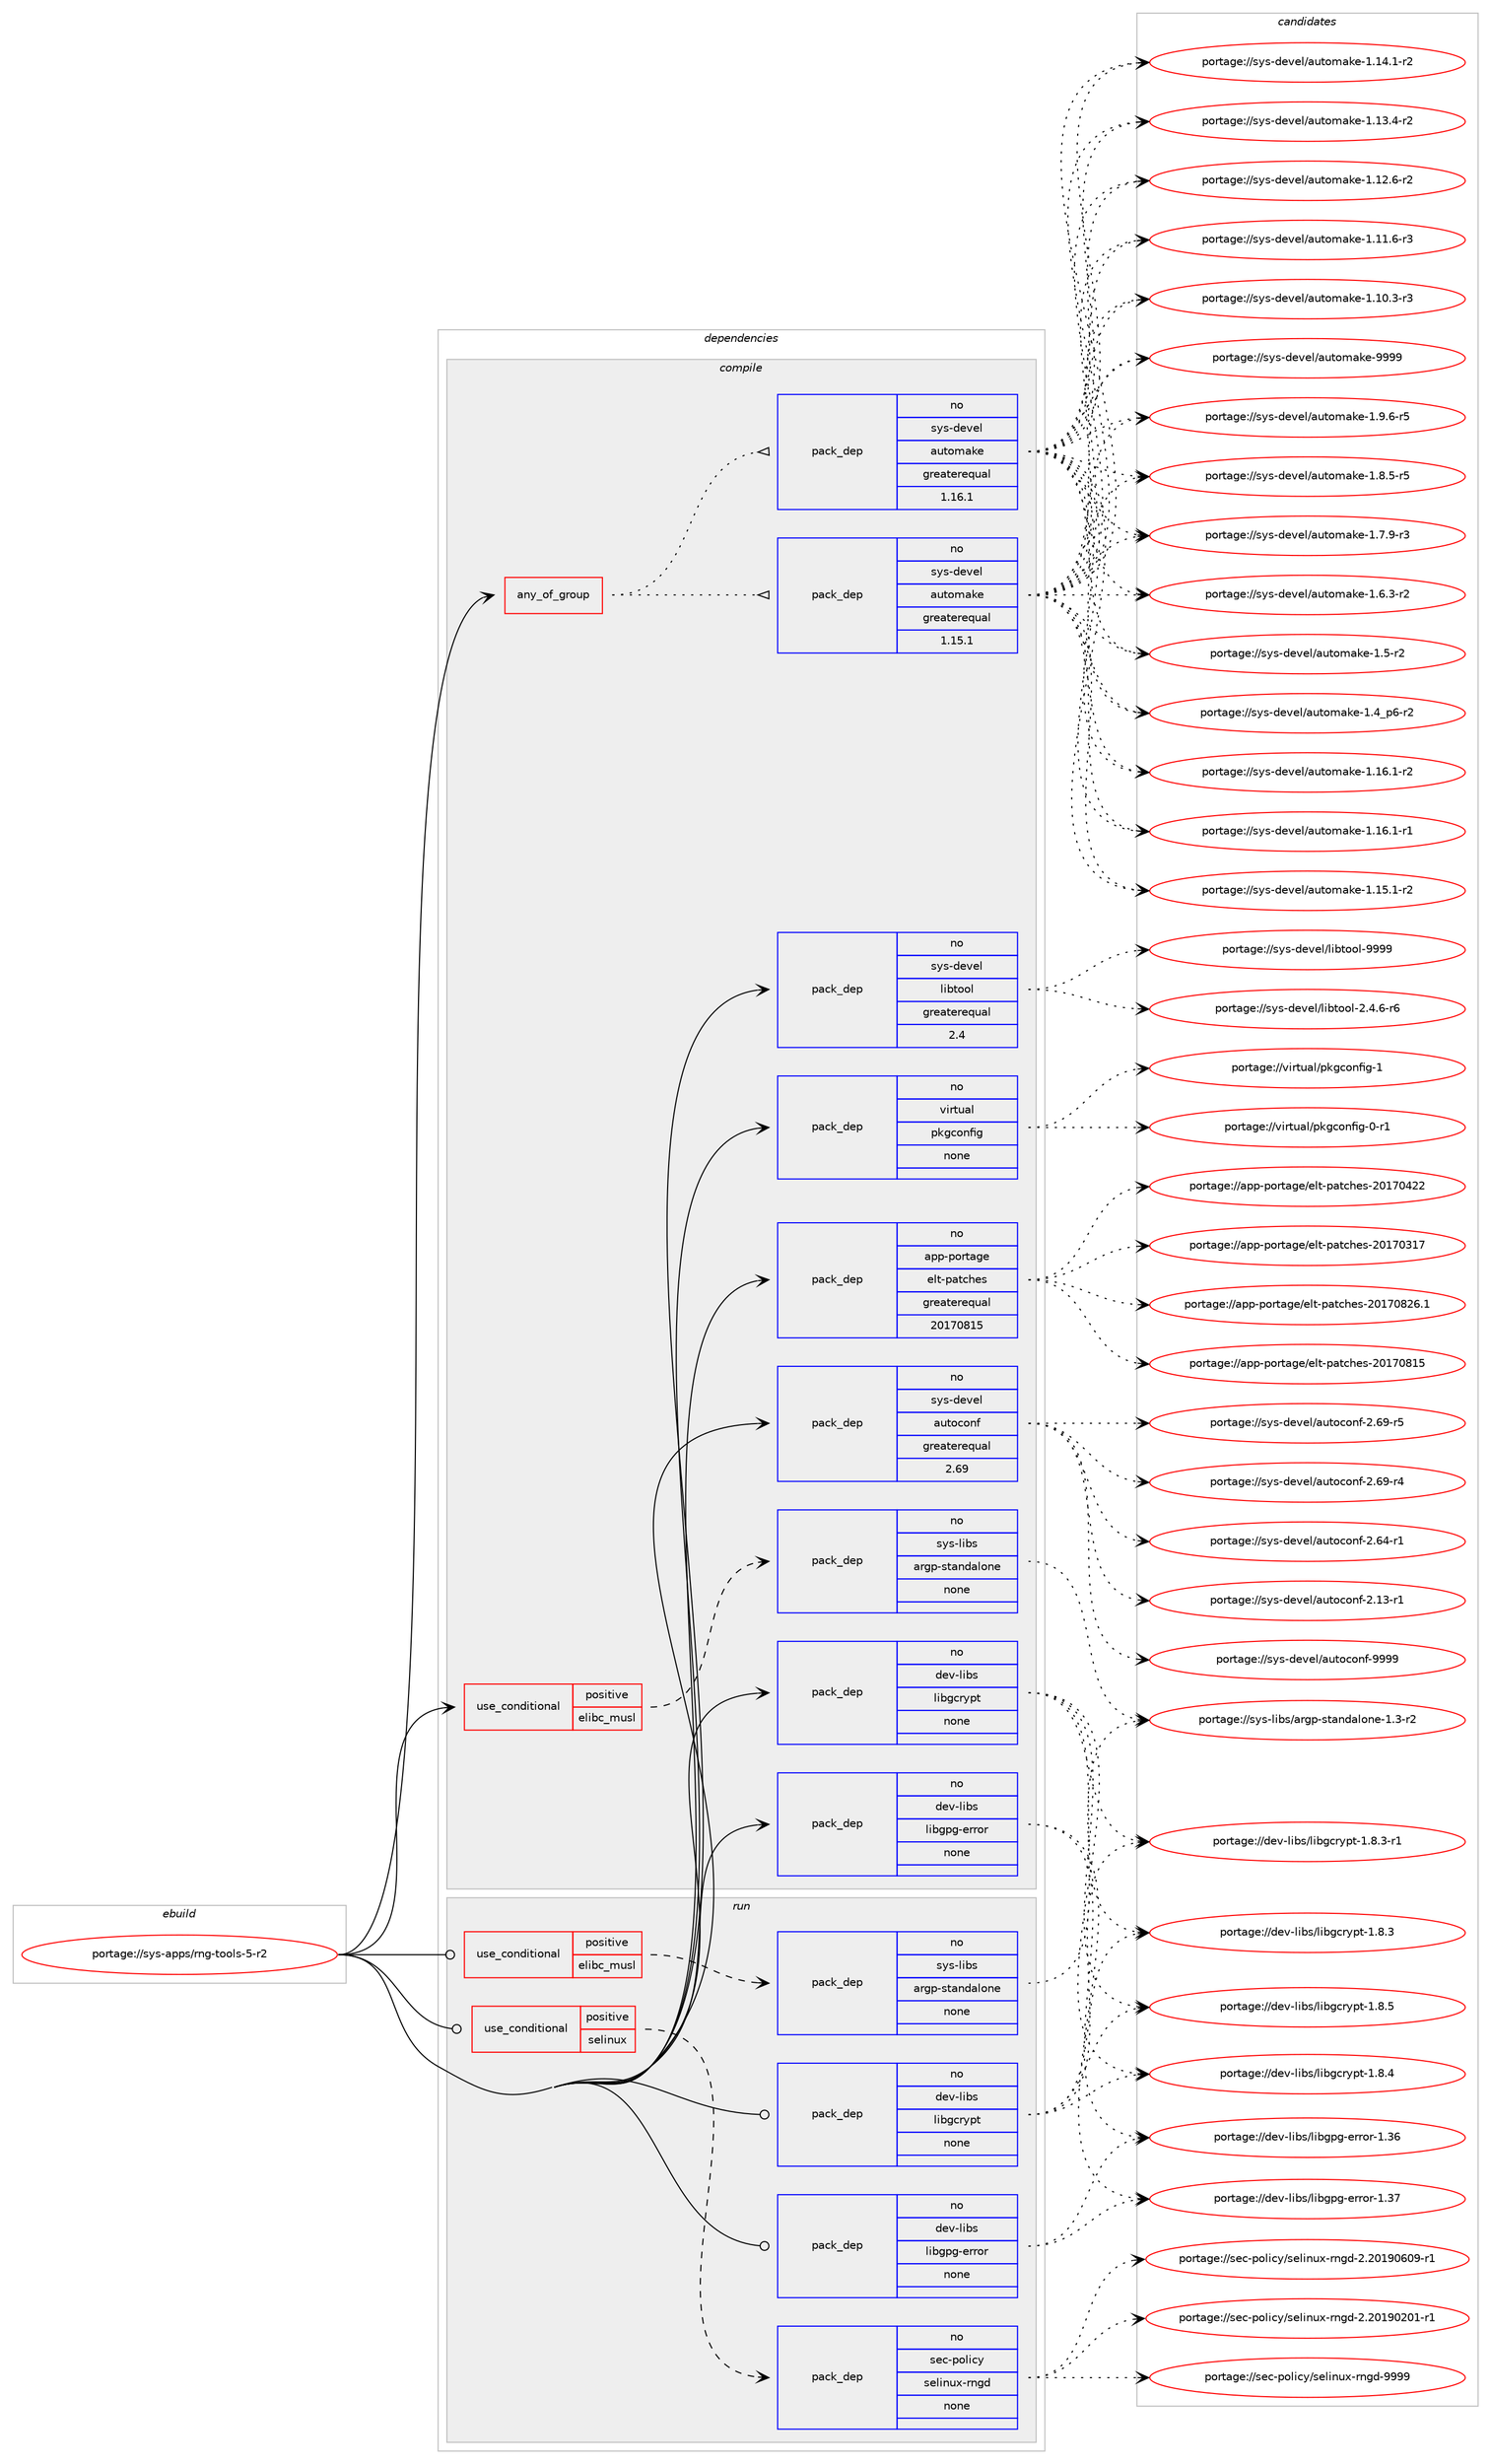 digraph prolog {

# *************
# Graph options
# *************

newrank=true;
concentrate=true;
compound=true;
graph [rankdir=LR,fontname=Helvetica,fontsize=10,ranksep=1.5];#, ranksep=2.5, nodesep=0.2];
edge  [arrowhead=vee];
node  [fontname=Helvetica,fontsize=10];

# **********
# The ebuild
# **********

subgraph cluster_leftcol {
color=gray;
rank=same;
label=<<i>ebuild</i>>;
id [label="portage://sys-apps/rng-tools-5-r2", color=red, width=4, href="../sys-apps/rng-tools-5-r2.svg"];
}

# ****************
# The dependencies
# ****************

subgraph cluster_midcol {
color=gray;
label=<<i>dependencies</i>>;
subgraph cluster_compile {
fillcolor="#eeeeee";
style=filled;
label=<<i>compile</i>>;
subgraph any881 {
dependency38004 [label=<<TABLE BORDER="0" CELLBORDER="1" CELLSPACING="0" CELLPADDING="4"><TR><TD CELLPADDING="10">any_of_group</TD></TR></TABLE>>, shape=none, color=red];subgraph pack29305 {
dependency38005 [label=<<TABLE BORDER="0" CELLBORDER="1" CELLSPACING="0" CELLPADDING="4" WIDTH="220"><TR><TD ROWSPAN="6" CELLPADDING="30">pack_dep</TD></TR><TR><TD WIDTH="110">no</TD></TR><TR><TD>sys-devel</TD></TR><TR><TD>automake</TD></TR><TR><TD>greaterequal</TD></TR><TR><TD>1.16.1</TD></TR></TABLE>>, shape=none, color=blue];
}
dependency38004:e -> dependency38005:w [weight=20,style="dotted",arrowhead="oinv"];
subgraph pack29306 {
dependency38006 [label=<<TABLE BORDER="0" CELLBORDER="1" CELLSPACING="0" CELLPADDING="4" WIDTH="220"><TR><TD ROWSPAN="6" CELLPADDING="30">pack_dep</TD></TR><TR><TD WIDTH="110">no</TD></TR><TR><TD>sys-devel</TD></TR><TR><TD>automake</TD></TR><TR><TD>greaterequal</TD></TR><TR><TD>1.15.1</TD></TR></TABLE>>, shape=none, color=blue];
}
dependency38004:e -> dependency38006:w [weight=20,style="dotted",arrowhead="oinv"];
}
id:e -> dependency38004:w [weight=20,style="solid",arrowhead="vee"];
subgraph cond7775 {
dependency38007 [label=<<TABLE BORDER="0" CELLBORDER="1" CELLSPACING="0" CELLPADDING="4"><TR><TD ROWSPAN="3" CELLPADDING="10">use_conditional</TD></TR><TR><TD>positive</TD></TR><TR><TD>elibc_musl</TD></TR></TABLE>>, shape=none, color=red];
subgraph pack29307 {
dependency38008 [label=<<TABLE BORDER="0" CELLBORDER="1" CELLSPACING="0" CELLPADDING="4" WIDTH="220"><TR><TD ROWSPAN="6" CELLPADDING="30">pack_dep</TD></TR><TR><TD WIDTH="110">no</TD></TR><TR><TD>sys-libs</TD></TR><TR><TD>argp-standalone</TD></TR><TR><TD>none</TD></TR><TR><TD></TD></TR></TABLE>>, shape=none, color=blue];
}
dependency38007:e -> dependency38008:w [weight=20,style="dashed",arrowhead="vee"];
}
id:e -> dependency38007:w [weight=20,style="solid",arrowhead="vee"];
subgraph pack29308 {
dependency38009 [label=<<TABLE BORDER="0" CELLBORDER="1" CELLSPACING="0" CELLPADDING="4" WIDTH="220"><TR><TD ROWSPAN="6" CELLPADDING="30">pack_dep</TD></TR><TR><TD WIDTH="110">no</TD></TR><TR><TD>app-portage</TD></TR><TR><TD>elt-patches</TD></TR><TR><TD>greaterequal</TD></TR><TR><TD>20170815</TD></TR></TABLE>>, shape=none, color=blue];
}
id:e -> dependency38009:w [weight=20,style="solid",arrowhead="vee"];
subgraph pack29309 {
dependency38010 [label=<<TABLE BORDER="0" CELLBORDER="1" CELLSPACING="0" CELLPADDING="4" WIDTH="220"><TR><TD ROWSPAN="6" CELLPADDING="30">pack_dep</TD></TR><TR><TD WIDTH="110">no</TD></TR><TR><TD>dev-libs</TD></TR><TR><TD>libgcrypt</TD></TR><TR><TD>none</TD></TR><TR><TD></TD></TR></TABLE>>, shape=none, color=blue];
}
id:e -> dependency38010:w [weight=20,style="solid",arrowhead="vee"];
subgraph pack29310 {
dependency38011 [label=<<TABLE BORDER="0" CELLBORDER="1" CELLSPACING="0" CELLPADDING="4" WIDTH="220"><TR><TD ROWSPAN="6" CELLPADDING="30">pack_dep</TD></TR><TR><TD WIDTH="110">no</TD></TR><TR><TD>dev-libs</TD></TR><TR><TD>libgpg-error</TD></TR><TR><TD>none</TD></TR><TR><TD></TD></TR></TABLE>>, shape=none, color=blue];
}
id:e -> dependency38011:w [weight=20,style="solid",arrowhead="vee"];
subgraph pack29311 {
dependency38012 [label=<<TABLE BORDER="0" CELLBORDER="1" CELLSPACING="0" CELLPADDING="4" WIDTH="220"><TR><TD ROWSPAN="6" CELLPADDING="30">pack_dep</TD></TR><TR><TD WIDTH="110">no</TD></TR><TR><TD>sys-devel</TD></TR><TR><TD>autoconf</TD></TR><TR><TD>greaterequal</TD></TR><TR><TD>2.69</TD></TR></TABLE>>, shape=none, color=blue];
}
id:e -> dependency38012:w [weight=20,style="solid",arrowhead="vee"];
subgraph pack29312 {
dependency38013 [label=<<TABLE BORDER="0" CELLBORDER="1" CELLSPACING="0" CELLPADDING="4" WIDTH="220"><TR><TD ROWSPAN="6" CELLPADDING="30">pack_dep</TD></TR><TR><TD WIDTH="110">no</TD></TR><TR><TD>sys-devel</TD></TR><TR><TD>libtool</TD></TR><TR><TD>greaterequal</TD></TR><TR><TD>2.4</TD></TR></TABLE>>, shape=none, color=blue];
}
id:e -> dependency38013:w [weight=20,style="solid",arrowhead="vee"];
subgraph pack29313 {
dependency38014 [label=<<TABLE BORDER="0" CELLBORDER="1" CELLSPACING="0" CELLPADDING="4" WIDTH="220"><TR><TD ROWSPAN="6" CELLPADDING="30">pack_dep</TD></TR><TR><TD WIDTH="110">no</TD></TR><TR><TD>virtual</TD></TR><TR><TD>pkgconfig</TD></TR><TR><TD>none</TD></TR><TR><TD></TD></TR></TABLE>>, shape=none, color=blue];
}
id:e -> dependency38014:w [weight=20,style="solid",arrowhead="vee"];
}
subgraph cluster_compileandrun {
fillcolor="#eeeeee";
style=filled;
label=<<i>compile and run</i>>;
}
subgraph cluster_run {
fillcolor="#eeeeee";
style=filled;
label=<<i>run</i>>;
subgraph cond7776 {
dependency38015 [label=<<TABLE BORDER="0" CELLBORDER="1" CELLSPACING="0" CELLPADDING="4"><TR><TD ROWSPAN="3" CELLPADDING="10">use_conditional</TD></TR><TR><TD>positive</TD></TR><TR><TD>elibc_musl</TD></TR></TABLE>>, shape=none, color=red];
subgraph pack29314 {
dependency38016 [label=<<TABLE BORDER="0" CELLBORDER="1" CELLSPACING="0" CELLPADDING="4" WIDTH="220"><TR><TD ROWSPAN="6" CELLPADDING="30">pack_dep</TD></TR><TR><TD WIDTH="110">no</TD></TR><TR><TD>sys-libs</TD></TR><TR><TD>argp-standalone</TD></TR><TR><TD>none</TD></TR><TR><TD></TD></TR></TABLE>>, shape=none, color=blue];
}
dependency38015:e -> dependency38016:w [weight=20,style="dashed",arrowhead="vee"];
}
id:e -> dependency38015:w [weight=20,style="solid",arrowhead="odot"];
subgraph cond7777 {
dependency38017 [label=<<TABLE BORDER="0" CELLBORDER="1" CELLSPACING="0" CELLPADDING="4"><TR><TD ROWSPAN="3" CELLPADDING="10">use_conditional</TD></TR><TR><TD>positive</TD></TR><TR><TD>selinux</TD></TR></TABLE>>, shape=none, color=red];
subgraph pack29315 {
dependency38018 [label=<<TABLE BORDER="0" CELLBORDER="1" CELLSPACING="0" CELLPADDING="4" WIDTH="220"><TR><TD ROWSPAN="6" CELLPADDING="30">pack_dep</TD></TR><TR><TD WIDTH="110">no</TD></TR><TR><TD>sec-policy</TD></TR><TR><TD>selinux-rngd</TD></TR><TR><TD>none</TD></TR><TR><TD></TD></TR></TABLE>>, shape=none, color=blue];
}
dependency38017:e -> dependency38018:w [weight=20,style="dashed",arrowhead="vee"];
}
id:e -> dependency38017:w [weight=20,style="solid",arrowhead="odot"];
subgraph pack29316 {
dependency38019 [label=<<TABLE BORDER="0" CELLBORDER="1" CELLSPACING="0" CELLPADDING="4" WIDTH="220"><TR><TD ROWSPAN="6" CELLPADDING="30">pack_dep</TD></TR><TR><TD WIDTH="110">no</TD></TR><TR><TD>dev-libs</TD></TR><TR><TD>libgcrypt</TD></TR><TR><TD>none</TD></TR><TR><TD></TD></TR></TABLE>>, shape=none, color=blue];
}
id:e -> dependency38019:w [weight=20,style="solid",arrowhead="odot"];
subgraph pack29317 {
dependency38020 [label=<<TABLE BORDER="0" CELLBORDER="1" CELLSPACING="0" CELLPADDING="4" WIDTH="220"><TR><TD ROWSPAN="6" CELLPADDING="30">pack_dep</TD></TR><TR><TD WIDTH="110">no</TD></TR><TR><TD>dev-libs</TD></TR><TR><TD>libgpg-error</TD></TR><TR><TD>none</TD></TR><TR><TD></TD></TR></TABLE>>, shape=none, color=blue];
}
id:e -> dependency38020:w [weight=20,style="solid",arrowhead="odot"];
}
}

# **************
# The candidates
# **************

subgraph cluster_choices {
rank=same;
color=gray;
label=<<i>candidates</i>>;

subgraph choice29305 {
color=black;
nodesep=1;
choice115121115451001011181011084797117116111109971071014557575757 [label="portage://sys-devel/automake-9999", color=red, width=4,href="../sys-devel/automake-9999.svg"];
choice115121115451001011181011084797117116111109971071014549465746544511453 [label="portage://sys-devel/automake-1.9.6-r5", color=red, width=4,href="../sys-devel/automake-1.9.6-r5.svg"];
choice115121115451001011181011084797117116111109971071014549465646534511453 [label="portage://sys-devel/automake-1.8.5-r5", color=red, width=4,href="../sys-devel/automake-1.8.5-r5.svg"];
choice115121115451001011181011084797117116111109971071014549465546574511451 [label="portage://sys-devel/automake-1.7.9-r3", color=red, width=4,href="../sys-devel/automake-1.7.9-r3.svg"];
choice115121115451001011181011084797117116111109971071014549465446514511450 [label="portage://sys-devel/automake-1.6.3-r2", color=red, width=4,href="../sys-devel/automake-1.6.3-r2.svg"];
choice11512111545100101118101108479711711611110997107101454946534511450 [label="portage://sys-devel/automake-1.5-r2", color=red, width=4,href="../sys-devel/automake-1.5-r2.svg"];
choice115121115451001011181011084797117116111109971071014549465295112544511450 [label="portage://sys-devel/automake-1.4_p6-r2", color=red, width=4,href="../sys-devel/automake-1.4_p6-r2.svg"];
choice11512111545100101118101108479711711611110997107101454946495446494511450 [label="portage://sys-devel/automake-1.16.1-r2", color=red, width=4,href="../sys-devel/automake-1.16.1-r2.svg"];
choice11512111545100101118101108479711711611110997107101454946495446494511449 [label="portage://sys-devel/automake-1.16.1-r1", color=red, width=4,href="../sys-devel/automake-1.16.1-r1.svg"];
choice11512111545100101118101108479711711611110997107101454946495346494511450 [label="portage://sys-devel/automake-1.15.1-r2", color=red, width=4,href="../sys-devel/automake-1.15.1-r2.svg"];
choice11512111545100101118101108479711711611110997107101454946495246494511450 [label="portage://sys-devel/automake-1.14.1-r2", color=red, width=4,href="../sys-devel/automake-1.14.1-r2.svg"];
choice11512111545100101118101108479711711611110997107101454946495146524511450 [label="portage://sys-devel/automake-1.13.4-r2", color=red, width=4,href="../sys-devel/automake-1.13.4-r2.svg"];
choice11512111545100101118101108479711711611110997107101454946495046544511450 [label="portage://sys-devel/automake-1.12.6-r2", color=red, width=4,href="../sys-devel/automake-1.12.6-r2.svg"];
choice11512111545100101118101108479711711611110997107101454946494946544511451 [label="portage://sys-devel/automake-1.11.6-r3", color=red, width=4,href="../sys-devel/automake-1.11.6-r3.svg"];
choice11512111545100101118101108479711711611110997107101454946494846514511451 [label="portage://sys-devel/automake-1.10.3-r3", color=red, width=4,href="../sys-devel/automake-1.10.3-r3.svg"];
dependency38005:e -> choice115121115451001011181011084797117116111109971071014557575757:w [style=dotted,weight="100"];
dependency38005:e -> choice115121115451001011181011084797117116111109971071014549465746544511453:w [style=dotted,weight="100"];
dependency38005:e -> choice115121115451001011181011084797117116111109971071014549465646534511453:w [style=dotted,weight="100"];
dependency38005:e -> choice115121115451001011181011084797117116111109971071014549465546574511451:w [style=dotted,weight="100"];
dependency38005:e -> choice115121115451001011181011084797117116111109971071014549465446514511450:w [style=dotted,weight="100"];
dependency38005:e -> choice11512111545100101118101108479711711611110997107101454946534511450:w [style=dotted,weight="100"];
dependency38005:e -> choice115121115451001011181011084797117116111109971071014549465295112544511450:w [style=dotted,weight="100"];
dependency38005:e -> choice11512111545100101118101108479711711611110997107101454946495446494511450:w [style=dotted,weight="100"];
dependency38005:e -> choice11512111545100101118101108479711711611110997107101454946495446494511449:w [style=dotted,weight="100"];
dependency38005:e -> choice11512111545100101118101108479711711611110997107101454946495346494511450:w [style=dotted,weight="100"];
dependency38005:e -> choice11512111545100101118101108479711711611110997107101454946495246494511450:w [style=dotted,weight="100"];
dependency38005:e -> choice11512111545100101118101108479711711611110997107101454946495146524511450:w [style=dotted,weight="100"];
dependency38005:e -> choice11512111545100101118101108479711711611110997107101454946495046544511450:w [style=dotted,weight="100"];
dependency38005:e -> choice11512111545100101118101108479711711611110997107101454946494946544511451:w [style=dotted,weight="100"];
dependency38005:e -> choice11512111545100101118101108479711711611110997107101454946494846514511451:w [style=dotted,weight="100"];
}
subgraph choice29306 {
color=black;
nodesep=1;
choice115121115451001011181011084797117116111109971071014557575757 [label="portage://sys-devel/automake-9999", color=red, width=4,href="../sys-devel/automake-9999.svg"];
choice115121115451001011181011084797117116111109971071014549465746544511453 [label="portage://sys-devel/automake-1.9.6-r5", color=red, width=4,href="../sys-devel/automake-1.9.6-r5.svg"];
choice115121115451001011181011084797117116111109971071014549465646534511453 [label="portage://sys-devel/automake-1.8.5-r5", color=red, width=4,href="../sys-devel/automake-1.8.5-r5.svg"];
choice115121115451001011181011084797117116111109971071014549465546574511451 [label="portage://sys-devel/automake-1.7.9-r3", color=red, width=4,href="../sys-devel/automake-1.7.9-r3.svg"];
choice115121115451001011181011084797117116111109971071014549465446514511450 [label="portage://sys-devel/automake-1.6.3-r2", color=red, width=4,href="../sys-devel/automake-1.6.3-r2.svg"];
choice11512111545100101118101108479711711611110997107101454946534511450 [label="portage://sys-devel/automake-1.5-r2", color=red, width=4,href="../sys-devel/automake-1.5-r2.svg"];
choice115121115451001011181011084797117116111109971071014549465295112544511450 [label="portage://sys-devel/automake-1.4_p6-r2", color=red, width=4,href="../sys-devel/automake-1.4_p6-r2.svg"];
choice11512111545100101118101108479711711611110997107101454946495446494511450 [label="portage://sys-devel/automake-1.16.1-r2", color=red, width=4,href="../sys-devel/automake-1.16.1-r2.svg"];
choice11512111545100101118101108479711711611110997107101454946495446494511449 [label="portage://sys-devel/automake-1.16.1-r1", color=red, width=4,href="../sys-devel/automake-1.16.1-r1.svg"];
choice11512111545100101118101108479711711611110997107101454946495346494511450 [label="portage://sys-devel/automake-1.15.1-r2", color=red, width=4,href="../sys-devel/automake-1.15.1-r2.svg"];
choice11512111545100101118101108479711711611110997107101454946495246494511450 [label="portage://sys-devel/automake-1.14.1-r2", color=red, width=4,href="../sys-devel/automake-1.14.1-r2.svg"];
choice11512111545100101118101108479711711611110997107101454946495146524511450 [label="portage://sys-devel/automake-1.13.4-r2", color=red, width=4,href="../sys-devel/automake-1.13.4-r2.svg"];
choice11512111545100101118101108479711711611110997107101454946495046544511450 [label="portage://sys-devel/automake-1.12.6-r2", color=red, width=4,href="../sys-devel/automake-1.12.6-r2.svg"];
choice11512111545100101118101108479711711611110997107101454946494946544511451 [label="portage://sys-devel/automake-1.11.6-r3", color=red, width=4,href="../sys-devel/automake-1.11.6-r3.svg"];
choice11512111545100101118101108479711711611110997107101454946494846514511451 [label="portage://sys-devel/automake-1.10.3-r3", color=red, width=4,href="../sys-devel/automake-1.10.3-r3.svg"];
dependency38006:e -> choice115121115451001011181011084797117116111109971071014557575757:w [style=dotted,weight="100"];
dependency38006:e -> choice115121115451001011181011084797117116111109971071014549465746544511453:w [style=dotted,weight="100"];
dependency38006:e -> choice115121115451001011181011084797117116111109971071014549465646534511453:w [style=dotted,weight="100"];
dependency38006:e -> choice115121115451001011181011084797117116111109971071014549465546574511451:w [style=dotted,weight="100"];
dependency38006:e -> choice115121115451001011181011084797117116111109971071014549465446514511450:w [style=dotted,weight="100"];
dependency38006:e -> choice11512111545100101118101108479711711611110997107101454946534511450:w [style=dotted,weight="100"];
dependency38006:e -> choice115121115451001011181011084797117116111109971071014549465295112544511450:w [style=dotted,weight="100"];
dependency38006:e -> choice11512111545100101118101108479711711611110997107101454946495446494511450:w [style=dotted,weight="100"];
dependency38006:e -> choice11512111545100101118101108479711711611110997107101454946495446494511449:w [style=dotted,weight="100"];
dependency38006:e -> choice11512111545100101118101108479711711611110997107101454946495346494511450:w [style=dotted,weight="100"];
dependency38006:e -> choice11512111545100101118101108479711711611110997107101454946495246494511450:w [style=dotted,weight="100"];
dependency38006:e -> choice11512111545100101118101108479711711611110997107101454946495146524511450:w [style=dotted,weight="100"];
dependency38006:e -> choice11512111545100101118101108479711711611110997107101454946495046544511450:w [style=dotted,weight="100"];
dependency38006:e -> choice11512111545100101118101108479711711611110997107101454946494946544511451:w [style=dotted,weight="100"];
dependency38006:e -> choice11512111545100101118101108479711711611110997107101454946494846514511451:w [style=dotted,weight="100"];
}
subgraph choice29307 {
color=black;
nodesep=1;
choice11512111545108105981154797114103112451151169711010097108111110101454946514511450 [label="portage://sys-libs/argp-standalone-1.3-r2", color=red, width=4,href="../sys-libs/argp-standalone-1.3-r2.svg"];
dependency38008:e -> choice11512111545108105981154797114103112451151169711010097108111110101454946514511450:w [style=dotted,weight="100"];
}
subgraph choice29308 {
color=black;
nodesep=1;
choice971121124511211111411697103101471011081164511297116991041011154550484955485650544649 [label="portage://app-portage/elt-patches-20170826.1", color=red, width=4,href="../app-portage/elt-patches-20170826.1.svg"];
choice97112112451121111141169710310147101108116451129711699104101115455048495548564953 [label="portage://app-portage/elt-patches-20170815", color=red, width=4,href="../app-portage/elt-patches-20170815.svg"];
choice97112112451121111141169710310147101108116451129711699104101115455048495548525050 [label="portage://app-portage/elt-patches-20170422", color=red, width=4,href="../app-portage/elt-patches-20170422.svg"];
choice97112112451121111141169710310147101108116451129711699104101115455048495548514955 [label="portage://app-portage/elt-patches-20170317", color=red, width=4,href="../app-portage/elt-patches-20170317.svg"];
dependency38009:e -> choice971121124511211111411697103101471011081164511297116991041011154550484955485650544649:w [style=dotted,weight="100"];
dependency38009:e -> choice97112112451121111141169710310147101108116451129711699104101115455048495548564953:w [style=dotted,weight="100"];
dependency38009:e -> choice97112112451121111141169710310147101108116451129711699104101115455048495548525050:w [style=dotted,weight="100"];
dependency38009:e -> choice97112112451121111141169710310147101108116451129711699104101115455048495548514955:w [style=dotted,weight="100"];
}
subgraph choice29309 {
color=black;
nodesep=1;
choice1001011184510810598115471081059810399114121112116454946564653 [label="portage://dev-libs/libgcrypt-1.8.5", color=red, width=4,href="../dev-libs/libgcrypt-1.8.5.svg"];
choice1001011184510810598115471081059810399114121112116454946564652 [label="portage://dev-libs/libgcrypt-1.8.4", color=red, width=4,href="../dev-libs/libgcrypt-1.8.4.svg"];
choice10010111845108105981154710810598103991141211121164549465646514511449 [label="portage://dev-libs/libgcrypt-1.8.3-r1", color=red, width=4,href="../dev-libs/libgcrypt-1.8.3-r1.svg"];
choice1001011184510810598115471081059810399114121112116454946564651 [label="portage://dev-libs/libgcrypt-1.8.3", color=red, width=4,href="../dev-libs/libgcrypt-1.8.3.svg"];
dependency38010:e -> choice1001011184510810598115471081059810399114121112116454946564653:w [style=dotted,weight="100"];
dependency38010:e -> choice1001011184510810598115471081059810399114121112116454946564652:w [style=dotted,weight="100"];
dependency38010:e -> choice10010111845108105981154710810598103991141211121164549465646514511449:w [style=dotted,weight="100"];
dependency38010:e -> choice1001011184510810598115471081059810399114121112116454946564651:w [style=dotted,weight="100"];
}
subgraph choice29310 {
color=black;
nodesep=1;
choice10010111845108105981154710810598103112103451011141141111144549465155 [label="portage://dev-libs/libgpg-error-1.37", color=red, width=4,href="../dev-libs/libgpg-error-1.37.svg"];
choice10010111845108105981154710810598103112103451011141141111144549465154 [label="portage://dev-libs/libgpg-error-1.36", color=red, width=4,href="../dev-libs/libgpg-error-1.36.svg"];
dependency38011:e -> choice10010111845108105981154710810598103112103451011141141111144549465155:w [style=dotted,weight="100"];
dependency38011:e -> choice10010111845108105981154710810598103112103451011141141111144549465154:w [style=dotted,weight="100"];
}
subgraph choice29311 {
color=black;
nodesep=1;
choice115121115451001011181011084797117116111991111101024557575757 [label="portage://sys-devel/autoconf-9999", color=red, width=4,href="../sys-devel/autoconf-9999.svg"];
choice1151211154510010111810110847971171161119911111010245504654574511453 [label="portage://sys-devel/autoconf-2.69-r5", color=red, width=4,href="../sys-devel/autoconf-2.69-r5.svg"];
choice1151211154510010111810110847971171161119911111010245504654574511452 [label="portage://sys-devel/autoconf-2.69-r4", color=red, width=4,href="../sys-devel/autoconf-2.69-r4.svg"];
choice1151211154510010111810110847971171161119911111010245504654524511449 [label="portage://sys-devel/autoconf-2.64-r1", color=red, width=4,href="../sys-devel/autoconf-2.64-r1.svg"];
choice1151211154510010111810110847971171161119911111010245504649514511449 [label="portage://sys-devel/autoconf-2.13-r1", color=red, width=4,href="../sys-devel/autoconf-2.13-r1.svg"];
dependency38012:e -> choice115121115451001011181011084797117116111991111101024557575757:w [style=dotted,weight="100"];
dependency38012:e -> choice1151211154510010111810110847971171161119911111010245504654574511453:w [style=dotted,weight="100"];
dependency38012:e -> choice1151211154510010111810110847971171161119911111010245504654574511452:w [style=dotted,weight="100"];
dependency38012:e -> choice1151211154510010111810110847971171161119911111010245504654524511449:w [style=dotted,weight="100"];
dependency38012:e -> choice1151211154510010111810110847971171161119911111010245504649514511449:w [style=dotted,weight="100"];
}
subgraph choice29312 {
color=black;
nodesep=1;
choice1151211154510010111810110847108105981161111111084557575757 [label="portage://sys-devel/libtool-9999", color=red, width=4,href="../sys-devel/libtool-9999.svg"];
choice1151211154510010111810110847108105981161111111084550465246544511454 [label="portage://sys-devel/libtool-2.4.6-r6", color=red, width=4,href="../sys-devel/libtool-2.4.6-r6.svg"];
dependency38013:e -> choice1151211154510010111810110847108105981161111111084557575757:w [style=dotted,weight="100"];
dependency38013:e -> choice1151211154510010111810110847108105981161111111084550465246544511454:w [style=dotted,weight="100"];
}
subgraph choice29313 {
color=black;
nodesep=1;
choice1181051141161179710847112107103991111101021051034549 [label="portage://virtual/pkgconfig-1", color=red, width=4,href="../virtual/pkgconfig-1.svg"];
choice11810511411611797108471121071039911111010210510345484511449 [label="portage://virtual/pkgconfig-0-r1", color=red, width=4,href="../virtual/pkgconfig-0-r1.svg"];
dependency38014:e -> choice1181051141161179710847112107103991111101021051034549:w [style=dotted,weight="100"];
dependency38014:e -> choice11810511411611797108471121071039911111010210510345484511449:w [style=dotted,weight="100"];
}
subgraph choice29314 {
color=black;
nodesep=1;
choice11512111545108105981154797114103112451151169711010097108111110101454946514511450 [label="portage://sys-libs/argp-standalone-1.3-r2", color=red, width=4,href="../sys-libs/argp-standalone-1.3-r2.svg"];
dependency38016:e -> choice11512111545108105981154797114103112451151169711010097108111110101454946514511450:w [style=dotted,weight="100"];
}
subgraph choice29315 {
color=black;
nodesep=1;
choice11510199451121111081059912147115101108105110117120451141101031004557575757 [label="portage://sec-policy/selinux-rngd-9999", color=red, width=4,href="../sec-policy/selinux-rngd-9999.svg"];
choice115101994511211110810599121471151011081051101171204511411010310045504650484957485448574511449 [label="portage://sec-policy/selinux-rngd-2.20190609-r1", color=red, width=4,href="../sec-policy/selinux-rngd-2.20190609-r1.svg"];
choice115101994511211110810599121471151011081051101171204511411010310045504650484957485048494511449 [label="portage://sec-policy/selinux-rngd-2.20190201-r1", color=red, width=4,href="../sec-policy/selinux-rngd-2.20190201-r1.svg"];
dependency38018:e -> choice11510199451121111081059912147115101108105110117120451141101031004557575757:w [style=dotted,weight="100"];
dependency38018:e -> choice115101994511211110810599121471151011081051101171204511411010310045504650484957485448574511449:w [style=dotted,weight="100"];
dependency38018:e -> choice115101994511211110810599121471151011081051101171204511411010310045504650484957485048494511449:w [style=dotted,weight="100"];
}
subgraph choice29316 {
color=black;
nodesep=1;
choice1001011184510810598115471081059810399114121112116454946564653 [label="portage://dev-libs/libgcrypt-1.8.5", color=red, width=4,href="../dev-libs/libgcrypt-1.8.5.svg"];
choice1001011184510810598115471081059810399114121112116454946564652 [label="portage://dev-libs/libgcrypt-1.8.4", color=red, width=4,href="../dev-libs/libgcrypt-1.8.4.svg"];
choice10010111845108105981154710810598103991141211121164549465646514511449 [label="portage://dev-libs/libgcrypt-1.8.3-r1", color=red, width=4,href="../dev-libs/libgcrypt-1.8.3-r1.svg"];
choice1001011184510810598115471081059810399114121112116454946564651 [label="portage://dev-libs/libgcrypt-1.8.3", color=red, width=4,href="../dev-libs/libgcrypt-1.8.3.svg"];
dependency38019:e -> choice1001011184510810598115471081059810399114121112116454946564653:w [style=dotted,weight="100"];
dependency38019:e -> choice1001011184510810598115471081059810399114121112116454946564652:w [style=dotted,weight="100"];
dependency38019:e -> choice10010111845108105981154710810598103991141211121164549465646514511449:w [style=dotted,weight="100"];
dependency38019:e -> choice1001011184510810598115471081059810399114121112116454946564651:w [style=dotted,weight="100"];
}
subgraph choice29317 {
color=black;
nodesep=1;
choice10010111845108105981154710810598103112103451011141141111144549465155 [label="portage://dev-libs/libgpg-error-1.37", color=red, width=4,href="../dev-libs/libgpg-error-1.37.svg"];
choice10010111845108105981154710810598103112103451011141141111144549465154 [label="portage://dev-libs/libgpg-error-1.36", color=red, width=4,href="../dev-libs/libgpg-error-1.36.svg"];
dependency38020:e -> choice10010111845108105981154710810598103112103451011141141111144549465155:w [style=dotted,weight="100"];
dependency38020:e -> choice10010111845108105981154710810598103112103451011141141111144549465154:w [style=dotted,weight="100"];
}
}

}
